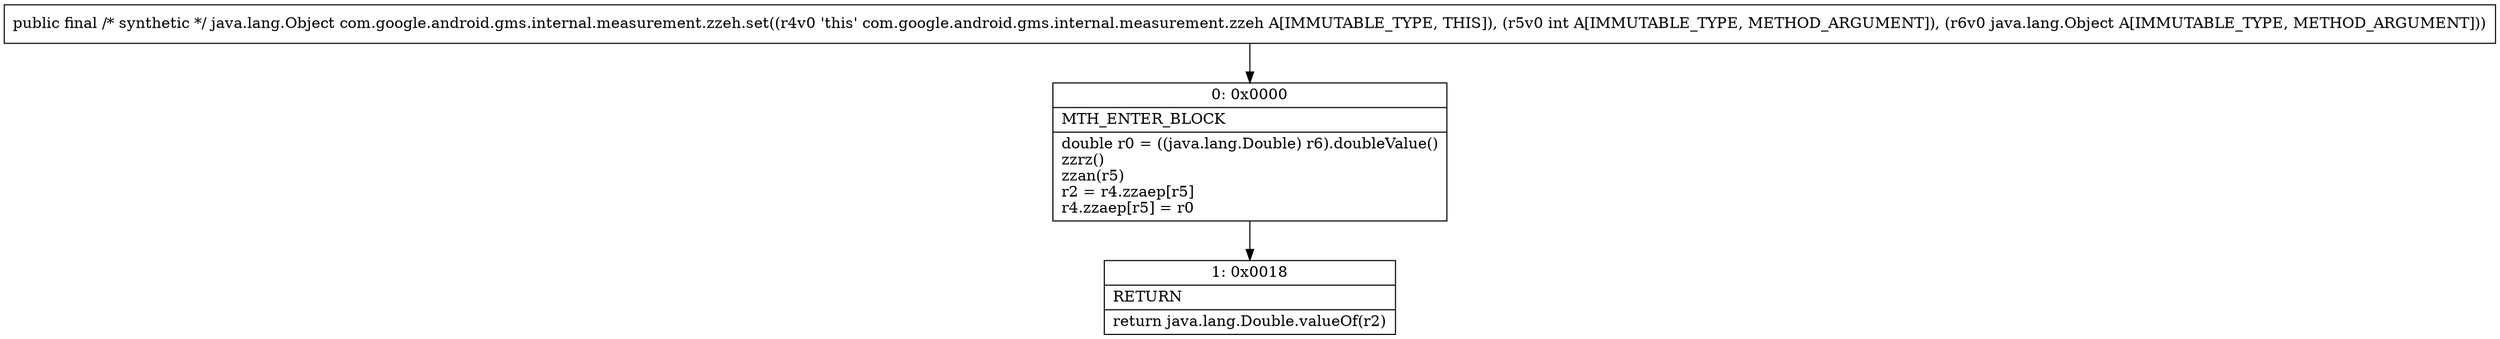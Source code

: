 digraph "CFG forcom.google.android.gms.internal.measurement.zzeh.set(ILjava\/lang\/Object;)Ljava\/lang\/Object;" {
Node_0 [shape=record,label="{0\:\ 0x0000|MTH_ENTER_BLOCK\l|double r0 = ((java.lang.Double) r6).doubleValue()\lzzrz()\lzzan(r5)\lr2 = r4.zzaep[r5]\lr4.zzaep[r5] = r0\l}"];
Node_1 [shape=record,label="{1\:\ 0x0018|RETURN\l|return java.lang.Double.valueOf(r2)\l}"];
MethodNode[shape=record,label="{public final \/* synthetic *\/ java.lang.Object com.google.android.gms.internal.measurement.zzeh.set((r4v0 'this' com.google.android.gms.internal.measurement.zzeh A[IMMUTABLE_TYPE, THIS]), (r5v0 int A[IMMUTABLE_TYPE, METHOD_ARGUMENT]), (r6v0 java.lang.Object A[IMMUTABLE_TYPE, METHOD_ARGUMENT])) }"];
MethodNode -> Node_0;
Node_0 -> Node_1;
}

